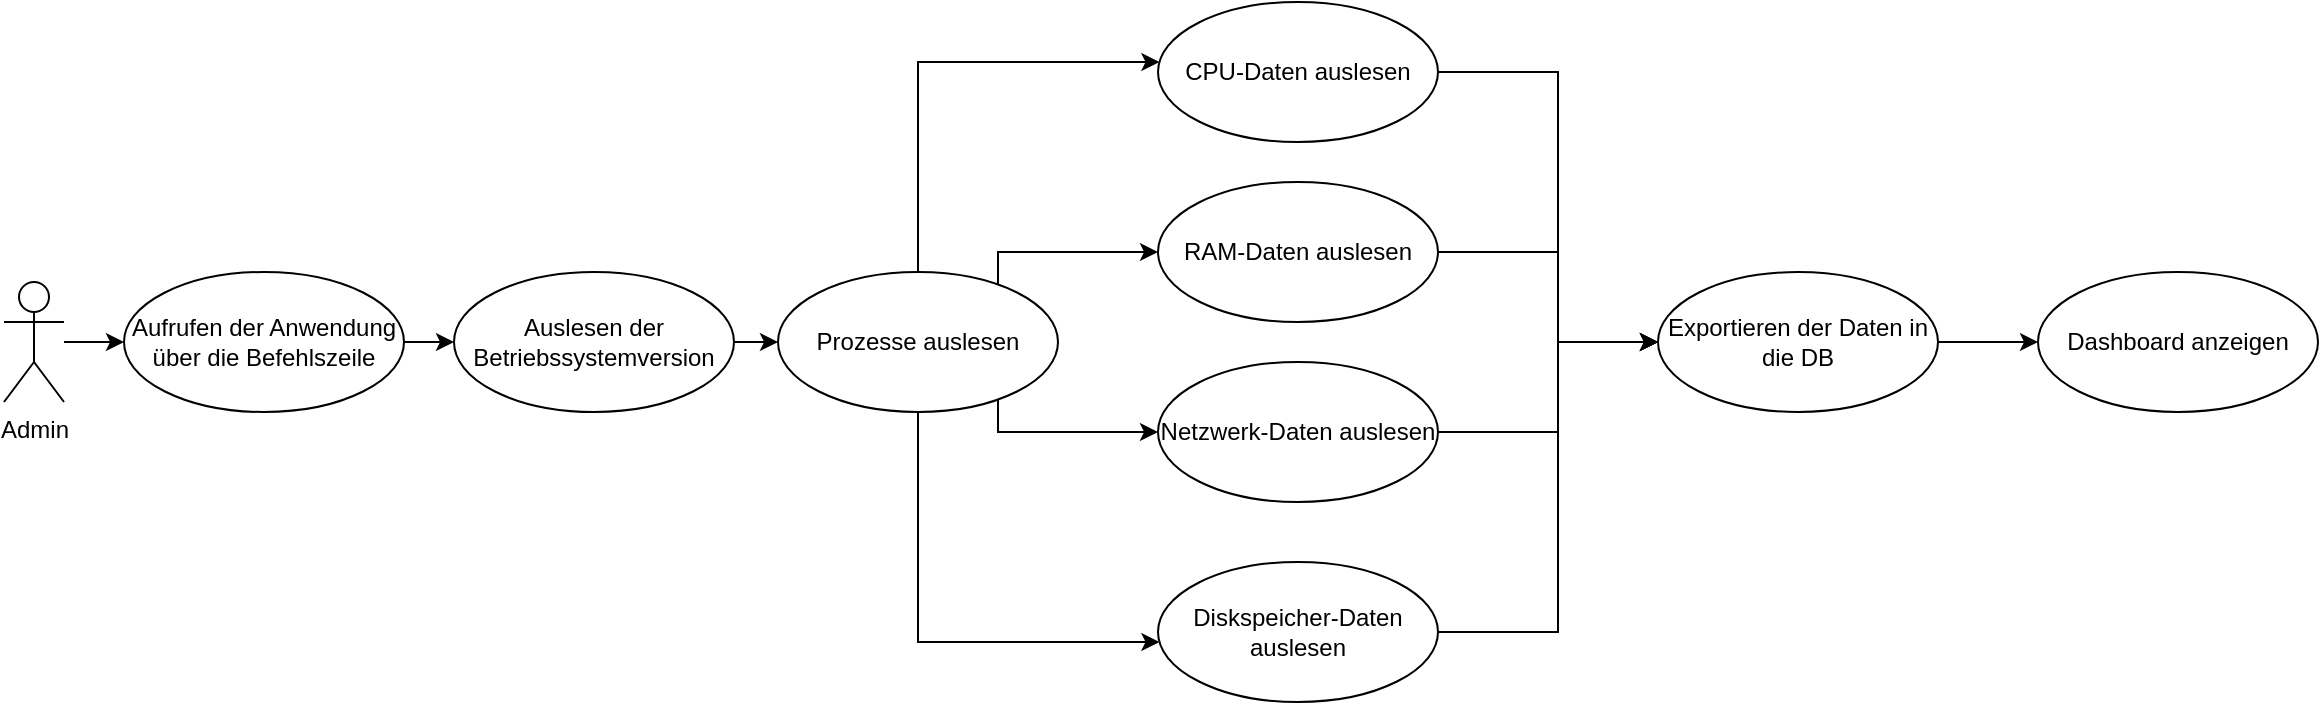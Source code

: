 <mxfile version="24.8.0">
  <diagram name="Seite-1" id="rVX3T-TR96ipNoyHDVyT">
    <mxGraphModel dx="1418" dy="505" grid="0" gridSize="10" guides="1" tooltips="1" connect="1" arrows="1" fold="1" page="1" pageScale="1" pageWidth="11111" pageHeight="1169" math="0" shadow="0">
      <root>
        <mxCell id="0" />
        <mxCell id="1" parent="0" />
        <mxCell id="iiI9C8znlk5VDKFKb1sg-3" value="" style="edgeStyle=orthogonalEdgeStyle;rounded=0;orthogonalLoop=1;jettySize=auto;html=1;" edge="1" parent="1" source="iiI9C8znlk5VDKFKb1sg-1" target="iiI9C8znlk5VDKFKb1sg-2">
          <mxGeometry relative="1" as="geometry" />
        </mxCell>
        <mxCell id="iiI9C8znlk5VDKFKb1sg-1" value="Admin" style="shape=umlActor;verticalLabelPosition=bottom;verticalAlign=top;html=1;outlineConnect=0;" vertex="1" parent="1">
          <mxGeometry x="3" y="430" width="30" height="60" as="geometry" />
        </mxCell>
        <mxCell id="iiI9C8znlk5VDKFKb1sg-17" value="" style="edgeStyle=orthogonalEdgeStyle;rounded=0;orthogonalLoop=1;jettySize=auto;html=1;" edge="1" parent="1" source="iiI9C8znlk5VDKFKb1sg-2" target="iiI9C8znlk5VDKFKb1sg-16">
          <mxGeometry relative="1" as="geometry" />
        </mxCell>
        <mxCell id="iiI9C8znlk5VDKFKb1sg-2" value="Aufrufen der Anwendung über die Befehlszeile" style="ellipse;whiteSpace=wrap;html=1;" vertex="1" parent="1">
          <mxGeometry x="63" y="425" width="140" height="70" as="geometry" />
        </mxCell>
        <mxCell id="iiI9C8znlk5VDKFKb1sg-8" value="" style="edgeStyle=orthogonalEdgeStyle;rounded=0;orthogonalLoop=1;jettySize=auto;html=1;" edge="1" parent="1" source="iiI9C8znlk5VDKFKb1sg-4" target="iiI9C8znlk5VDKFKb1sg-6">
          <mxGeometry relative="1" as="geometry">
            <Array as="points">
              <mxPoint x="460" y="320" />
            </Array>
          </mxGeometry>
        </mxCell>
        <mxCell id="iiI9C8znlk5VDKFKb1sg-10" value="" style="edgeStyle=orthogonalEdgeStyle;rounded=0;orthogonalLoop=1;jettySize=auto;html=1;" edge="1" parent="1" source="iiI9C8znlk5VDKFKb1sg-4" target="iiI9C8znlk5VDKFKb1sg-9">
          <mxGeometry relative="1" as="geometry">
            <Array as="points">
              <mxPoint x="500" y="415" />
            </Array>
          </mxGeometry>
        </mxCell>
        <mxCell id="iiI9C8znlk5VDKFKb1sg-12" value="" style="edgeStyle=orthogonalEdgeStyle;rounded=0;orthogonalLoop=1;jettySize=auto;html=1;" edge="1" parent="1" source="iiI9C8znlk5VDKFKb1sg-4" target="iiI9C8znlk5VDKFKb1sg-11">
          <mxGeometry relative="1" as="geometry">
            <Array as="points">
              <mxPoint x="460" y="610" />
            </Array>
          </mxGeometry>
        </mxCell>
        <mxCell id="iiI9C8znlk5VDKFKb1sg-15" value="" style="edgeStyle=orthogonalEdgeStyle;rounded=0;orthogonalLoop=1;jettySize=auto;html=1;" edge="1" parent="1" source="iiI9C8znlk5VDKFKb1sg-4" target="iiI9C8znlk5VDKFKb1sg-13">
          <mxGeometry relative="1" as="geometry">
            <Array as="points">
              <mxPoint x="500" y="505" />
            </Array>
          </mxGeometry>
        </mxCell>
        <mxCell id="iiI9C8znlk5VDKFKb1sg-4" value="Prozesse auslesen" style="ellipse;whiteSpace=wrap;html=1;" vertex="1" parent="1">
          <mxGeometry x="390" y="425" width="140" height="70" as="geometry" />
        </mxCell>
        <mxCell id="iiI9C8znlk5VDKFKb1sg-20" style="edgeStyle=orthogonalEdgeStyle;rounded=0;orthogonalLoop=1;jettySize=auto;html=1;exitX=1;exitY=0.5;exitDx=0;exitDy=0;entryX=0;entryY=0.5;entryDx=0;entryDy=0;" edge="1" parent="1" source="iiI9C8znlk5VDKFKb1sg-6" target="iiI9C8znlk5VDKFKb1sg-19">
          <mxGeometry relative="1" as="geometry">
            <Array as="points">
              <mxPoint x="780" y="325" />
              <mxPoint x="780" y="460" />
            </Array>
          </mxGeometry>
        </mxCell>
        <mxCell id="iiI9C8znlk5VDKFKb1sg-6" value="CPU-Daten auslesen" style="ellipse;whiteSpace=wrap;html=1;" vertex="1" parent="1">
          <mxGeometry x="580" y="290" width="140" height="70" as="geometry" />
        </mxCell>
        <mxCell id="iiI9C8znlk5VDKFKb1sg-21" style="edgeStyle=orthogonalEdgeStyle;rounded=0;orthogonalLoop=1;jettySize=auto;html=1;exitX=1;exitY=0.5;exitDx=0;exitDy=0;" edge="1" parent="1" source="iiI9C8znlk5VDKFKb1sg-9">
          <mxGeometry relative="1" as="geometry">
            <mxPoint x="830" y="460" as="targetPoint" />
            <Array as="points">
              <mxPoint x="780" y="415" />
              <mxPoint x="780" y="460" />
            </Array>
          </mxGeometry>
        </mxCell>
        <mxCell id="iiI9C8znlk5VDKFKb1sg-9" value="RAM-Daten auslesen" style="ellipse;whiteSpace=wrap;html=1;" vertex="1" parent="1">
          <mxGeometry x="580" y="380" width="140" height="70" as="geometry" />
        </mxCell>
        <mxCell id="iiI9C8znlk5VDKFKb1sg-23" style="edgeStyle=orthogonalEdgeStyle;rounded=0;orthogonalLoop=1;jettySize=auto;html=1;exitX=1;exitY=0.5;exitDx=0;exitDy=0;entryX=0;entryY=0.5;entryDx=0;entryDy=0;" edge="1" parent="1" source="iiI9C8znlk5VDKFKb1sg-11" target="iiI9C8znlk5VDKFKb1sg-19">
          <mxGeometry relative="1" as="geometry">
            <Array as="points">
              <mxPoint x="780" y="605" />
              <mxPoint x="780" y="460" />
            </Array>
          </mxGeometry>
        </mxCell>
        <mxCell id="iiI9C8znlk5VDKFKb1sg-11" value="Diskspeicher-Daten auslesen" style="ellipse;whiteSpace=wrap;html=1;" vertex="1" parent="1">
          <mxGeometry x="580" y="570" width="140" height="70" as="geometry" />
        </mxCell>
        <mxCell id="iiI9C8znlk5VDKFKb1sg-22" style="edgeStyle=orthogonalEdgeStyle;rounded=0;orthogonalLoop=1;jettySize=auto;html=1;exitX=1;exitY=0.5;exitDx=0;exitDy=0;entryX=0;entryY=0.5;entryDx=0;entryDy=0;" edge="1" parent="1" source="iiI9C8znlk5VDKFKb1sg-13" target="iiI9C8znlk5VDKFKb1sg-19">
          <mxGeometry relative="1" as="geometry">
            <Array as="points">
              <mxPoint x="780" y="505" />
              <mxPoint x="780" y="460" />
            </Array>
          </mxGeometry>
        </mxCell>
        <mxCell id="iiI9C8znlk5VDKFKb1sg-13" value="Netzwerk-Daten auslesen" style="ellipse;whiteSpace=wrap;html=1;" vertex="1" parent="1">
          <mxGeometry x="580" y="470" width="140" height="70" as="geometry" />
        </mxCell>
        <mxCell id="iiI9C8znlk5VDKFKb1sg-18" value="" style="edgeStyle=orthogonalEdgeStyle;rounded=0;orthogonalLoop=1;jettySize=auto;html=1;" edge="1" parent="1" source="iiI9C8znlk5VDKFKb1sg-16" target="iiI9C8znlk5VDKFKb1sg-4">
          <mxGeometry relative="1" as="geometry" />
        </mxCell>
        <mxCell id="iiI9C8znlk5VDKFKb1sg-16" value="Auslesen der Betriebssystemversion" style="ellipse;whiteSpace=wrap;html=1;" vertex="1" parent="1">
          <mxGeometry x="228" y="425" width="140" height="70" as="geometry" />
        </mxCell>
        <mxCell id="iiI9C8znlk5VDKFKb1sg-27" value="" style="edgeStyle=orthogonalEdgeStyle;rounded=0;orthogonalLoop=1;jettySize=auto;html=1;" edge="1" parent="1" source="iiI9C8znlk5VDKFKb1sg-19" target="iiI9C8znlk5VDKFKb1sg-26">
          <mxGeometry relative="1" as="geometry" />
        </mxCell>
        <mxCell id="iiI9C8znlk5VDKFKb1sg-19" value="Exportieren der Daten in die DB" style="ellipse;whiteSpace=wrap;html=1;" vertex="1" parent="1">
          <mxGeometry x="830" y="425" width="140" height="70" as="geometry" />
        </mxCell>
        <mxCell id="iiI9C8znlk5VDKFKb1sg-26" value="Dashboard anzeigen" style="ellipse;whiteSpace=wrap;html=1;" vertex="1" parent="1">
          <mxGeometry x="1020" y="425" width="140" height="70" as="geometry" />
        </mxCell>
      </root>
    </mxGraphModel>
  </diagram>
</mxfile>
